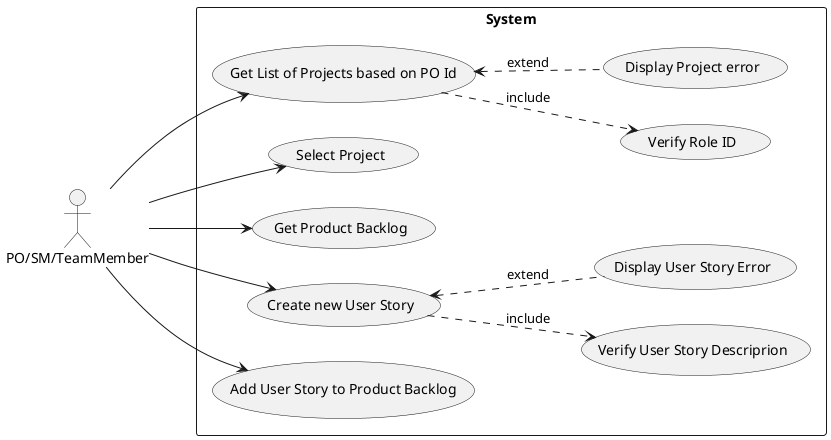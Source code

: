 @startuml
'https://plantuml.com/use-case-diagram

left to right direction
:PO/SM/TeamMember: as User
rectangle System{
    usecase "Get List of Projects based on PO Id" as US1
    usecase "Verify Role ID" as US2
    usecase "Display Project error" as US3
    usecase "Select Project" as US4
    usecase "Get Product Backlog" as US5
    usecase "Create new User Story" as US6
    usecase "Verify User Story Descriprion" as US6.1
    usecase "Display User Story Error" as US6.2
    usecase "Add User Story to Product Backlog" as US7
}
User --> US1
US1 ..> US2 : include
US1 <.. US3 : extend
User --> US4

User --> US5
User --> US6
US6 ..> US6.1 : include
US6 <..US6.2 : extend
User --> US7

@enduml
